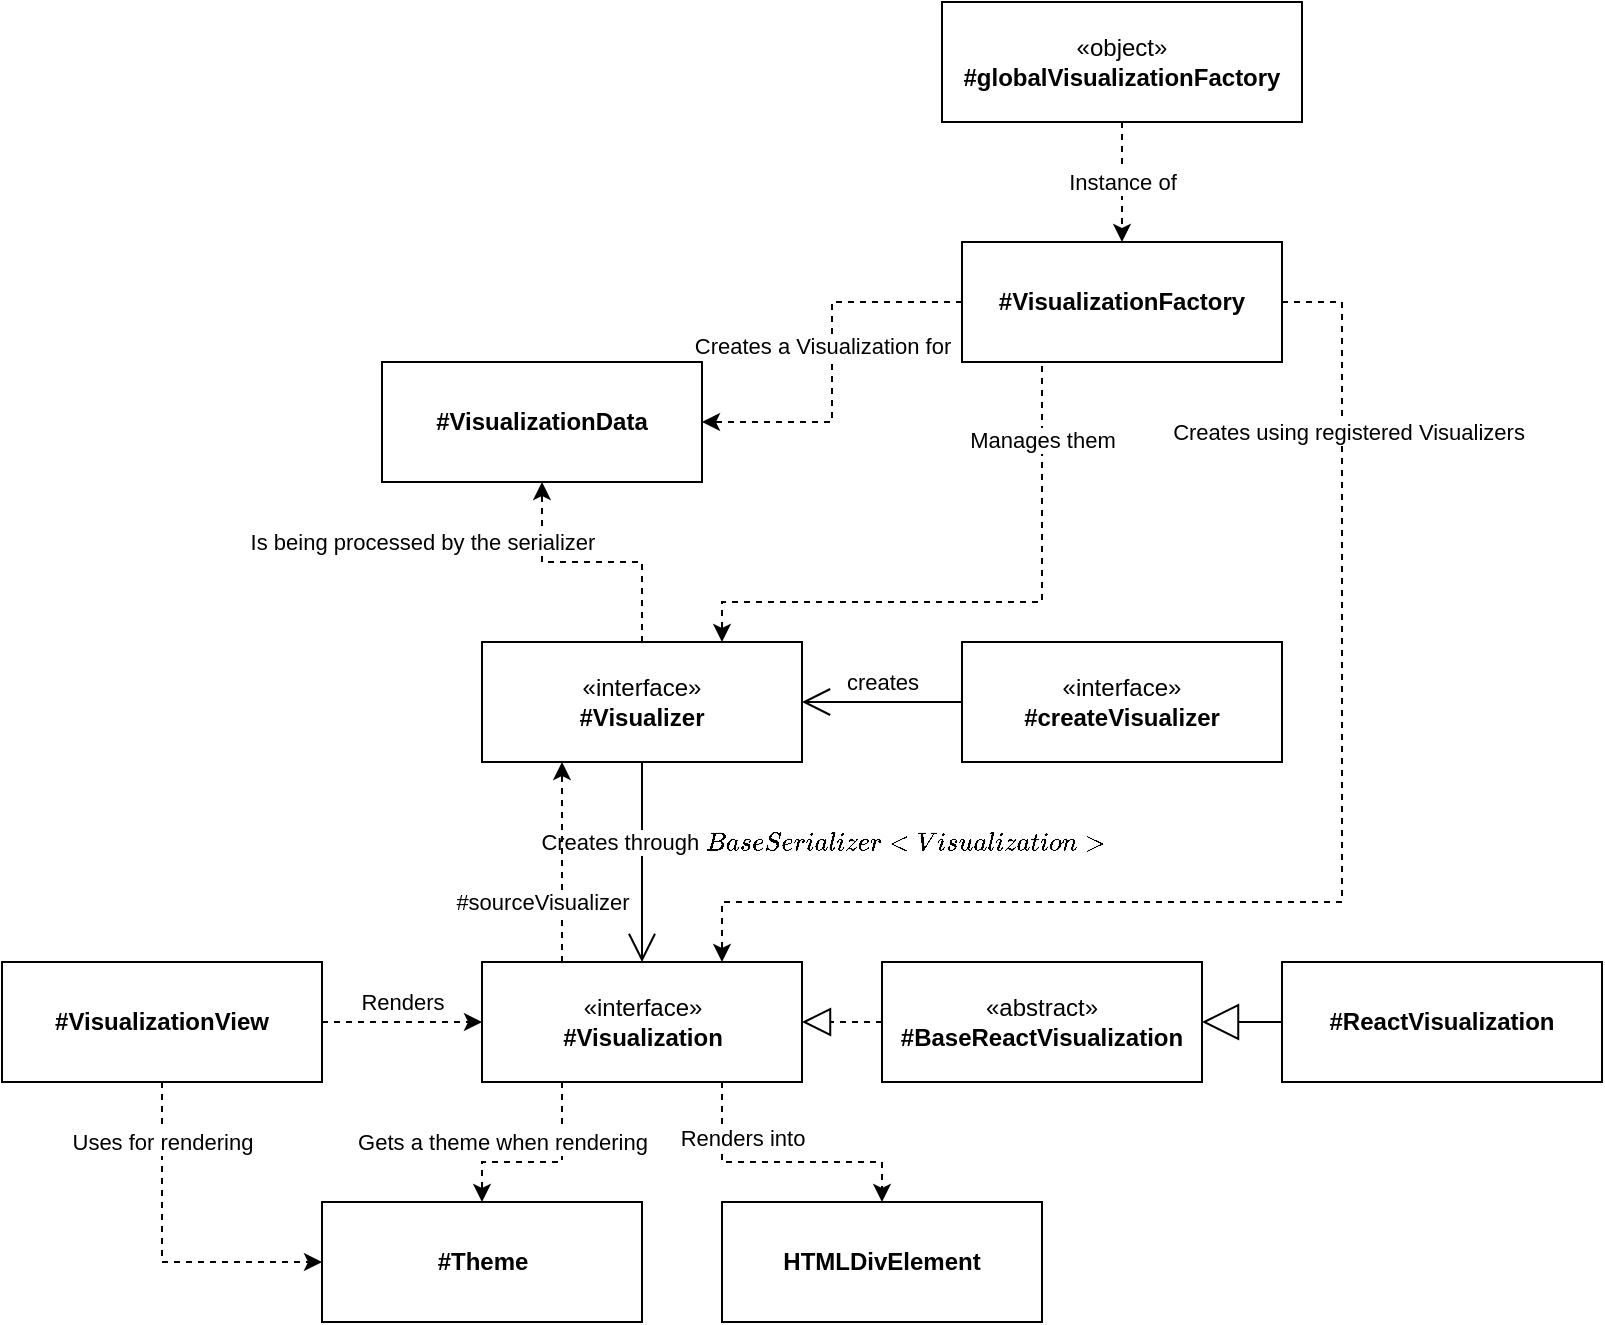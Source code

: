 <mxfile scale="1" border="0">
    <diagram id="6hGFLwfOUW9BJ-s0fimq" name="Page-1">
        <mxGraphModel dx="1046" dy="1024" grid="1" gridSize="10" guides="1" tooltips="1" connect="1" arrows="1" fold="1" page="1" pageScale="1" pageWidth="827" pageHeight="1169" math="0" shadow="0">
            <root>
                <mxCell id="0"/>
                <mxCell id="1" parent="0"/>
                <mxCell id="32" value="Manages them" style="edgeStyle=orthogonalEdgeStyle;rounded=0;orthogonalLoop=1;jettySize=auto;html=1;exitX=0.5;exitY=1;exitDx=0;exitDy=0;entryX=0.75;entryY=0;entryDx=0;entryDy=0;dashed=1;" parent="1" source="3" target="4" edge="1">
                    <mxGeometry x="-0.538" relative="1" as="geometry">
                        <Array as="points">
                            <mxPoint x="520" y="300"/>
                            <mxPoint x="360" y="300"/>
                        </Array>
                        <mxPoint as="offset"/>
                    </mxGeometry>
                </mxCell>
                <mxCell id="33" style="edgeStyle=orthogonalEdgeStyle;rounded=0;orthogonalLoop=1;jettySize=auto;html=1;exitX=0;exitY=0.5;exitDx=0;exitDy=0;dashed=1;" parent="1" source="3" target="29" edge="1">
                    <mxGeometry relative="1" as="geometry"/>
                </mxCell>
                <mxCell id="34" value="Creates a Visualization for" style="edgeLabel;html=1;align=center;verticalAlign=middle;resizable=0;points=[];" parent="33" vertex="1" connectable="0">
                    <mxGeometry x="0.007" y="-1" relative="1" as="geometry">
                        <mxPoint x="-4" y="-9" as="offset"/>
                    </mxGeometry>
                </mxCell>
                <mxCell id="35" style="edgeStyle=orthogonalEdgeStyle;rounded=0;orthogonalLoop=1;jettySize=auto;html=1;exitX=1;exitY=0.5;exitDx=0;exitDy=0;entryX=0.75;entryY=0;entryDx=0;entryDy=0;dashed=1;" parent="1" source="3" target="5" edge="1">
                    <mxGeometry relative="1" as="geometry">
                        <Array as="points">
                            <mxPoint x="670" y="150"/>
                            <mxPoint x="670" y="450"/>
                            <mxPoint x="360" y="450"/>
                        </Array>
                    </mxGeometry>
                </mxCell>
                <mxCell id="36" value="Creates using registered Visualizers" style="edgeLabel;html=1;align=center;verticalAlign=middle;resizable=0;points=[];" parent="35" vertex="1" connectable="0">
                    <mxGeometry x="-0.718" y="3" relative="1" as="geometry">
                        <mxPoint as="offset"/>
                    </mxGeometry>
                </mxCell>
                <mxCell id="3" value="#VisualizationFactory" style="rounded=0;whiteSpace=wrap;html=1;fontStyle=1" parent="1" vertex="1">
                    <mxGeometry x="480" y="120" width="160" height="60" as="geometry"/>
                </mxCell>
                <mxCell id="6" value="Creates through `BaseSerializer&amp;lt;Visualization&amp;gt;`" style="endArrow=open;endFill=1;endSize=12;html=1;fontFamily=Helvetica;fontSize=11;fontColor=#000000;align=center;strokeColor=#000000;edgeStyle=orthogonalEdgeStyle;" parent="1" source="4" target="5" edge="1">
                    <mxGeometry x="-0.2" y="90" relative="1" as="geometry">
                        <mxPoint as="offset"/>
                    </mxGeometry>
                </mxCell>
                <mxCell id="31" value="Is being processed by the serializer" style="edgeStyle=orthogonalEdgeStyle;rounded=0;orthogonalLoop=1;jettySize=auto;html=1;exitX=0.5;exitY=0;exitDx=0;exitDy=0;dashed=1;entryX=0.5;entryY=1;entryDx=0;entryDy=0;" parent="1" source="4" target="29" edge="1">
                    <mxGeometry x="1" y="30" relative="1" as="geometry">
                        <mxPoint x="-30" y="30" as="offset"/>
                    </mxGeometry>
                </mxCell>
                <mxCell id="4" value="&lt;span&gt;«interface»&lt;/span&gt;&lt;br&gt;&lt;b&gt;#Visualizer&lt;/b&gt;" style="rounded=0;whiteSpace=wrap;html=1;" parent="1" vertex="1">
                    <mxGeometry x="240" y="320" width="160" height="60" as="geometry"/>
                </mxCell>
                <mxCell id="7" style="edgeStyle=orthogonalEdgeStyle;rounded=0;orthogonalLoop=1;jettySize=auto;html=1;exitX=0.25;exitY=0;exitDx=0;exitDy=0;entryX=0.25;entryY=1;entryDx=0;entryDy=0;dashed=1;" parent="1" source="5" target="4" edge="1">
                    <mxGeometry relative="1" as="geometry"/>
                </mxCell>
                <mxCell id="8" value="#sourceVisualizer" style="edgeLabel;html=1;align=center;verticalAlign=middle;resizable=0;points=[];" parent="7" vertex="1" connectable="0">
                    <mxGeometry x="0.187" y="1" relative="1" as="geometry">
                        <mxPoint x="-9" y="29" as="offset"/>
                    </mxGeometry>
                </mxCell>
                <mxCell id="17" value="Renders into" style="edgeStyle=orthogonalEdgeStyle;rounded=0;orthogonalLoop=1;jettySize=auto;html=1;dashed=1;exitX=0.75;exitY=1;exitDx=0;exitDy=0;" parent="1" source="5" target="16" edge="1">
                    <mxGeometry x="-0.6" y="10" relative="1" as="geometry">
                        <Array as="points">
                            <mxPoint x="360" y="580"/>
                            <mxPoint x="440" y="580"/>
                        </Array>
                        <mxPoint as="offset"/>
                        <mxPoint x="420" y="620" as="sourcePoint"/>
                    </mxGeometry>
                </mxCell>
                <mxCell id="19" value="Gets a theme when rendering" style="edgeStyle=orthogonalEdgeStyle;rounded=0;orthogonalLoop=1;jettySize=auto;html=1;exitX=0.25;exitY=1;exitDx=0;exitDy=0;dashed=1;entryX=0.5;entryY=0;entryDx=0;entryDy=0;" parent="1" source="5" target="12" edge="1">
                    <mxGeometry x="0.4" y="-10" relative="1" as="geometry">
                        <mxPoint as="offset"/>
                        <Array as="points">
                            <mxPoint x="280" y="580"/>
                            <mxPoint x="240" y="580"/>
                        </Array>
                    </mxGeometry>
                </mxCell>
                <mxCell id="5" value="«interface»&lt;br&gt;&lt;b&gt;#Visualization&lt;/b&gt;" style="html=1;fontFamily=Helvetica;fontSize=12;fontColor=#000000;align=center;strokeColor=#000000;fillColor=#ffffff;" parent="1" vertex="1">
                    <mxGeometry x="240" y="480" width="160" height="60" as="geometry"/>
                </mxCell>
                <mxCell id="12" value="#Theme" style="html=1;fontFamily=Helvetica;fontSize=12;fontColor=#000000;align=center;strokeColor=#000000;fillColor=#ffffff;fontStyle=1" parent="1" vertex="1">
                    <mxGeometry x="160" y="600" width="160" height="60" as="geometry"/>
                </mxCell>
                <mxCell id="16" value="HTMLDivElement" style="rounded=0;whiteSpace=wrap;html=1;fontStyle=1" parent="1" vertex="1">
                    <mxGeometry x="360" y="600" width="160" height="60" as="geometry"/>
                </mxCell>
                <mxCell id="24" value="creates" style="endArrow=open;endFill=0;endSize=12;html=1;fontFamily=Helvetica;fontSize=11;fontColor=#000000;align=center;strokeColor=#000000;edgeStyle=orthogonalEdgeStyle;" parent="1" source="20" target="4" edge="1">
                    <mxGeometry y="-10" relative="1" as="geometry">
                        <mxPoint as="offset"/>
                    </mxGeometry>
                </mxCell>
                <mxCell id="20" value="&lt;span style=&quot;font-weight: 400&quot;&gt;«interface»&lt;br&gt;&lt;/span&gt;#createVisualizer" style="rounded=0;whiteSpace=wrap;html=1;fontStyle=1" parent="1" vertex="1">
                    <mxGeometry x="480" y="320" width="160" height="60" as="geometry"/>
                </mxCell>
                <mxCell id="27" style="endArrow=block;dashed=1;endFill=0;endSize=12;html=1;fontFamily=Helvetica;fontSize=11;fontColor=#000000;align=center;strokeColor=#000000;edgeStyle=orthogonalEdgeStyle;" parent="1" source="25" target="5" edge="1">
                    <mxGeometry relative="1" as="geometry"/>
                </mxCell>
                <mxCell id="25" value="&lt;span style=&quot;font-weight: 400&quot;&gt;«abstract»&lt;/span&gt;&lt;br&gt;#BaseReactVisualization" style="rounded=0;whiteSpace=wrap;html=1;fontStyle=1" parent="1" vertex="1">
                    <mxGeometry x="440" y="480" width="160" height="60" as="geometry"/>
                </mxCell>
                <mxCell id="28" style="endArrow=block;endSize=16;endFill=0;html=1;fontFamily=Helvetica;fontSize=11;fontColor=#000000;align=center;strokeColor=#000000;edgeStyle=orthogonalEdgeStyle;" parent="1" source="26" target="25" edge="1">
                    <mxGeometry relative="1" as="geometry"/>
                </mxCell>
                <mxCell id="26" value="#ReactVisualization" style="rounded=0;whiteSpace=wrap;html=1;fontStyle=1" parent="1" vertex="1">
                    <mxGeometry x="640" y="480" width="160" height="60" as="geometry"/>
                </mxCell>
                <mxCell id="29" value="#VisualizationData" style="rounded=0;whiteSpace=wrap;html=1;fontStyle=1" parent="1" vertex="1">
                    <mxGeometry x="190" y="180" width="160" height="60" as="geometry"/>
                </mxCell>
                <mxCell id="37" value="Renders" style="edgeStyle=orthogonalEdgeStyle;rounded=0;orthogonalLoop=1;jettySize=auto;html=1;exitX=1;exitY=0.5;exitDx=0;exitDy=0;dashed=1;" parent="1" source="30" target="5" edge="1">
                    <mxGeometry y="10" relative="1" as="geometry">
                        <mxPoint as="offset"/>
                    </mxGeometry>
                </mxCell>
                <mxCell id="38" style="edgeStyle=orthogonalEdgeStyle;rounded=0;orthogonalLoop=1;jettySize=auto;html=1;exitX=0.5;exitY=1;exitDx=0;exitDy=0;entryX=0;entryY=0.5;entryDx=0;entryDy=0;dashed=1;" parent="1" source="30" target="12" edge="1">
                    <mxGeometry relative="1" as="geometry"/>
                </mxCell>
                <mxCell id="39" value="Uses for rendering" style="edgeLabel;html=1;align=center;verticalAlign=middle;resizable=0;points=[];" parent="38" vertex="1" connectable="0">
                    <mxGeometry x="-0.143" y="28" relative="1" as="geometry">
                        <mxPoint x="-28.05" y="-42.92" as="offset"/>
                    </mxGeometry>
                </mxCell>
                <mxCell id="30" value="#VisualizationView" style="rounded=0;whiteSpace=wrap;html=1;fontStyle=1" parent="1" vertex="1">
                    <mxGeometry y="480" width="160" height="60" as="geometry"/>
                </mxCell>
                <mxCell id="41" value="Instance of" style="edgeStyle=orthogonalEdgeStyle;rounded=0;orthogonalLoop=1;jettySize=auto;html=1;exitX=0.5;exitY=1;exitDx=0;exitDy=0;dashed=1;" parent="1" source="40" target="3" edge="1">
                    <mxGeometry relative="1" as="geometry"/>
                </mxCell>
                <mxCell id="40" value="&lt;span style=&quot;font-weight: 400&quot;&gt;«object»&lt;/span&gt;&lt;br style=&quot;font-weight: 400&quot;&gt;#globalVisualizationFactory" style="rounded=0;whiteSpace=wrap;html=1;fontStyle=1" parent="1" vertex="1">
                    <mxGeometry x="470" width="180" height="60" as="geometry"/>
                </mxCell>
            </root>
        </mxGraphModel>
    </diagram>
</mxfile>